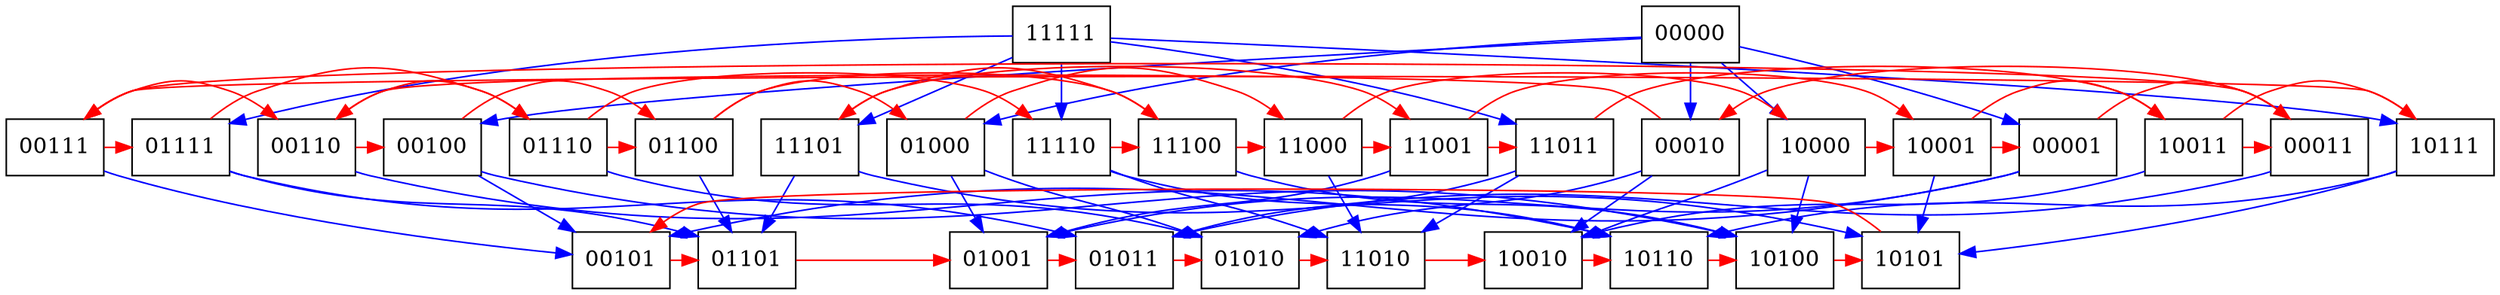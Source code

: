 digraph {
	subgraph level_5 { rank = same; node [shape = box] 00000; 11111};
	subgraph level_3 { rank = same; node [shape = box] 00001; 00010; 00011; 00100; 00110; 00111; 01000; 01100; 01110; 01111; 10000; 10001; 10011; 10111; 11000; 11001; 11011; 11100; 11101; 11110};
	subgraph level_1 { rank = same; node [shape = box] 00101; 01001; 01010; 01011; 01101; 10010; 10100; 10101; 10110; 11010};

	edge [color = blue, label = ""] 00000 -> 00001 ;
	edge [color = blue, label = ""] 00000 -> 00010 ;
	edge [color = blue, label = ""] 00000 -> 00100 ;
	edge [color = blue, label = ""] 00000 -> 01000 ;
	edge [color = blue, label = ""] 00000 -> 10000 ;
	edge [color = red, label = ""] 00001 -> 00011 ;
	edge [color = blue, label = ""] 00001 -> 00101 ;
	edge [color = blue, label = ""] 00001 -> 01001 ;
	edge [color = red, label = ""] 00010 -> 00110 ;
	edge [color = blue, label = ""] 00010 -> 01010 ;
	edge [color = blue, label = ""] 00010 -> 10010 ;
	edge [color = red, label = ""] 00011 -> 00010 ;
	edge [color = red, label = ""] 00011 -> 00111 ;
	edge [color = blue, label = ""] 00011 -> 01011 ;
	edge [color = blue, label = ""] 00100 -> 00101 ;
	edge [color = red, label = ""] 00100 -> 01100 ;
	edge [color = blue, label = ""] 00100 -> 10100 ;
	edge [color = red, label = ""] 00101 -> 01101 ;
	edge [color = red, label = ""] 00110 -> 00100 ;
	edge [color = red, label = ""] 00110 -> 01110 ;
	edge [color = blue, label = ""] 00110 -> 10110 ;
	edge [color = blue, label = ""] 00111 -> 00101 ;
	edge [color = red, label = ""] 00111 -> 00110 ;
	edge [color = red, label = ""] 00111 -> 01111 ;
	edge [color = blue, label = ""] 01000 -> 01001 ;
	edge [color = blue, label = ""] 01000 -> 01010 ;
	edge [color = red, label = ""] 01000 -> 11000 ;
	edge [color = red, label = ""] 01001 -> 01011 ;
	edge [color = red, label = ""] 01010 -> 11010 ;
	edge [color = red, label = ""] 01011 -> 01010 ;
	edge [color = red, label = ""] 01100 -> 01000 ;
	edge [color = blue, label = ""] 01100 -> 01101 ;
	edge [color = red, label = ""] 01100 -> 11100 ;
	edge [color = red, label = ""] 01101 -> 01001 ;
	edge [color = blue, label = ""] 01110 -> 01010 ;
	edge [color = red, label = ""] 01110 -> 01100 ;
	edge [color = red, label = ""] 01110 -> 11110 ;
	edge [color = blue, label = ""] 01111 -> 01011 ;
	edge [color = blue, label = ""] 01111 -> 01101 ;
	edge [color = red, label = ""] 01111 -> 01110 ;
	edge [color = red, label = ""] 10000 -> 10001 ;
	edge [color = blue, label = ""] 10000 -> 10010 ;
	edge [color = blue, label = ""] 10000 -> 10100 ;
	edge [color = red, label = ""] 10001 -> 00001 ;
	edge [color = red, label = ""] 10001 -> 10011 ;
	edge [color = blue, label = ""] 10001 -> 10101 ;
	edge [color = red, label = ""] 10010 -> 10110 ;
	edge [color = red, label = ""] 10011 -> 00011 ;
	edge [color = blue, label = ""] 10011 -> 10010 ;
	edge [color = red, label = ""] 10011 -> 10111 ;
	edge [color = red, label = ""] 10100 -> 10101 ;
	edge [color = red, label = ""] 10101 -> 00101 ;
	edge [color = red, label = ""] 10110 -> 10100 ;
	edge [color = red, label = ""] 10111 -> 00111 ;
	edge [color = blue, label = ""] 10111 -> 10101 ;
	edge [color = blue, label = ""] 10111 -> 10110 ;
	edge [color = red, label = ""] 11000 -> 10000 ;
	edge [color = red, label = ""] 11000 -> 11001 ;
	edge [color = blue, label = ""] 11000 -> 11010 ;
	edge [color = blue, label = ""] 11001 -> 01001 ;
	edge [color = red, label = ""] 11001 -> 10001 ;
	edge [color = red, label = ""] 11001 -> 11011 ;
	edge [color = red, label = ""] 11010 -> 10010 ;
	edge [color = blue, label = ""] 11011 -> 01011 ;
	edge [color = red, label = ""] 11011 -> 10011 ;
	edge [color = blue, label = ""] 11011 -> 11010 ;
	edge [color = blue, label = ""] 11100 -> 10100 ;
	edge [color = red, label = ""] 11100 -> 11000 ;
	edge [color = red, label = ""] 11100 -> 11101 ;
	edge [color = blue, label = ""] 11101 -> 01101 ;
	edge [color = blue, label = ""] 11101 -> 10101 ;
	edge [color = red, label = ""] 11101 -> 11001 ;
	edge [color = blue, label = ""] 11110 -> 10110 ;
	edge [color = blue, label = ""] 11110 -> 11010 ;
	edge [color = red, label = ""] 11110 -> 11100 ;
	edge [color = blue, label = ""] 11111 -> 01111 ;
	edge [color = blue, label = ""] 11111 -> 10111 ;
	edge [color = blue, label = ""] 11111 -> 11011 ;
	edge [color = blue, label = ""] 11111 -> 11101 ;
	edge [color = blue, label = ""] 11111 -> 11110 ;
}